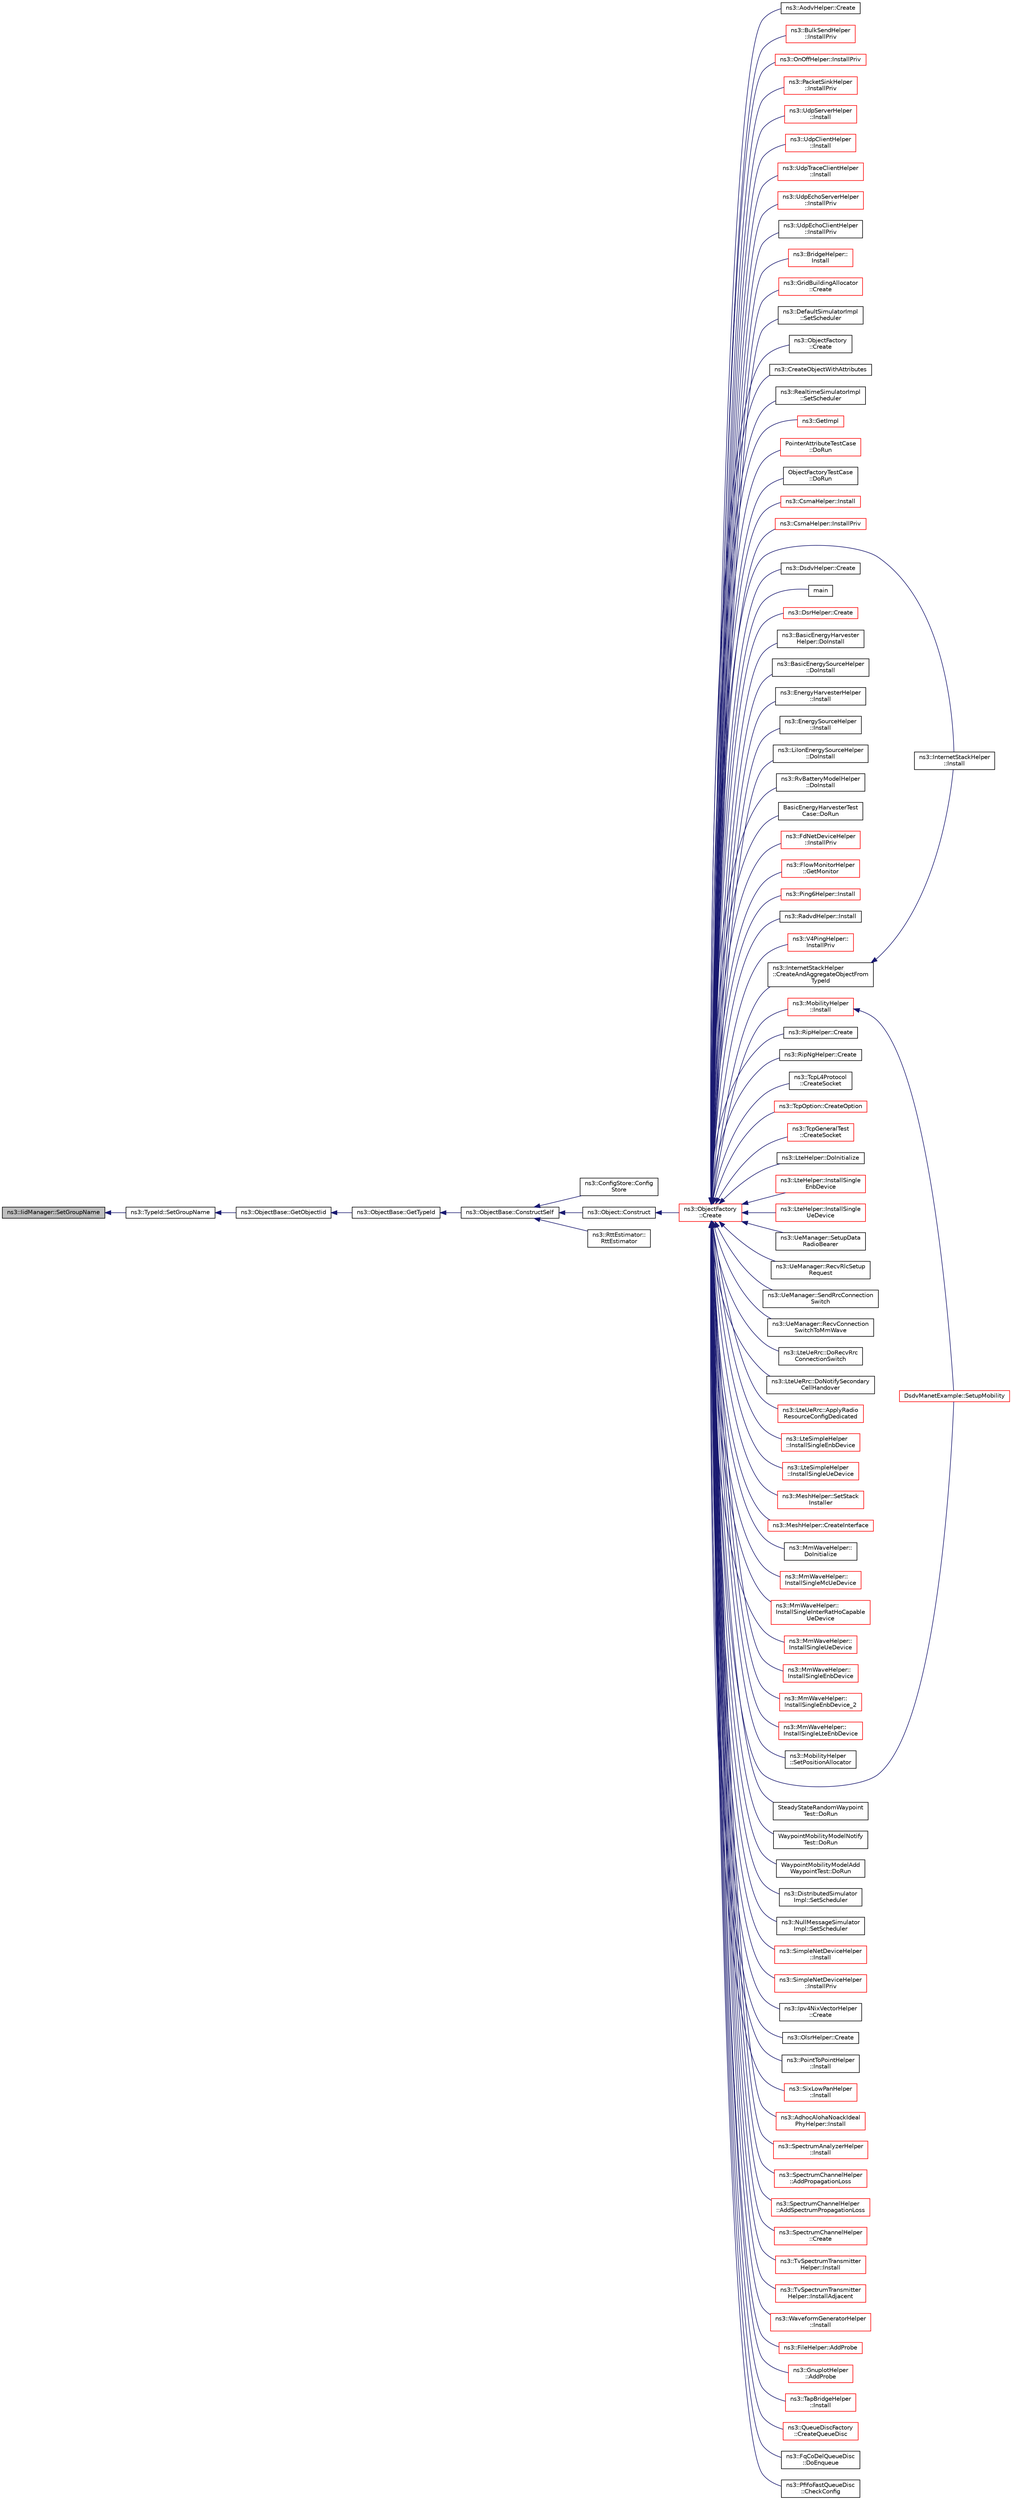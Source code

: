 digraph "ns3::IidManager::SetGroupName"
{
  edge [fontname="Helvetica",fontsize="10",labelfontname="Helvetica",labelfontsize="10"];
  node [fontname="Helvetica",fontsize="10",shape=record];
  rankdir="LR";
  Node1 [label="ns3::IidManager::SetGroupName",height=0.2,width=0.4,color="black", fillcolor="grey75", style="filled", fontcolor="black"];
  Node1 -> Node2 [dir="back",color="midnightblue",fontsize="10",style="solid"];
  Node2 [label="ns3::TypeId::SetGroupName",height=0.2,width=0.4,color="black", fillcolor="white", style="filled",URL="$d6/d11/classns3_1_1TypeId.html#a87ab97caba5bbbd080b4490576f8bb40"];
  Node2 -> Node3 [dir="back",color="midnightblue",fontsize="10",style="solid"];
  Node3 [label="ns3::ObjectBase::GetObjectIid",height=0.2,width=0.4,color="black", fillcolor="white", style="filled",URL="$d2/dac/classns3_1_1ObjectBase.html#a4fcfd18844c60f163c5dce52456d111b"];
  Node3 -> Node4 [dir="back",color="midnightblue",fontsize="10",style="solid"];
  Node4 [label="ns3::ObjectBase::GetTypeId",height=0.2,width=0.4,color="black", fillcolor="white", style="filled",URL="$d2/dac/classns3_1_1ObjectBase.html#a2b870298ebceaaeffc9d65e15c022eac"];
  Node4 -> Node5 [dir="back",color="midnightblue",fontsize="10",style="solid"];
  Node5 [label="ns3::ObjectBase::ConstructSelf",height=0.2,width=0.4,color="black", fillcolor="white", style="filled",URL="$d2/dac/classns3_1_1ObjectBase.html#a5cda18dec6d0744cb652a3ed60056958"];
  Node5 -> Node6 [dir="back",color="midnightblue",fontsize="10",style="solid"];
  Node6 [label="ns3::ConfigStore::Config\lStore",height=0.2,width=0.4,color="black", fillcolor="white", style="filled",URL="$da/d51/classns3_1_1ConfigStore.html#ab2c0c2707ae2dc5489acd4cfccd63fd4"];
  Node5 -> Node7 [dir="back",color="midnightblue",fontsize="10",style="solid"];
  Node7 [label="ns3::Object::Construct",height=0.2,width=0.4,color="black", fillcolor="white", style="filled",URL="$d9/d77/classns3_1_1Object.html#a636e8411dc5228771f45c9b805d348fa"];
  Node7 -> Node8 [dir="back",color="midnightblue",fontsize="10",style="solid"];
  Node8 [label="ns3::ObjectFactory\l::Create",height=0.2,width=0.4,color="red", fillcolor="white", style="filled",URL="$d5/d0d/classns3_1_1ObjectFactory.html#a18152e93f0a6fe184ed7300cb31e9896"];
  Node8 -> Node9 [dir="back",color="midnightblue",fontsize="10",style="solid"];
  Node9 [label="ns3::AodvHelper::Create",height=0.2,width=0.4,color="black", fillcolor="white", style="filled",URL="$d9/d4a/classns3_1_1AodvHelper.html#a4e588837b00d654debf150b149216b2d"];
  Node8 -> Node10 [dir="back",color="midnightblue",fontsize="10",style="solid"];
  Node10 [label="ns3::BulkSendHelper\l::InstallPriv",height=0.2,width=0.4,color="red", fillcolor="white", style="filled",URL="$d8/db0/classns3_1_1BulkSendHelper.html#af37244b494c47188464fe9a6f5b60768"];
  Node8 -> Node11 [dir="back",color="midnightblue",fontsize="10",style="solid"];
  Node11 [label="ns3::OnOffHelper::InstallPriv",height=0.2,width=0.4,color="red", fillcolor="white", style="filled",URL="$dd/d6a/classns3_1_1OnOffHelper.html#a590497c3610bcaac6fe3a4abe290bb6d"];
  Node8 -> Node12 [dir="back",color="midnightblue",fontsize="10",style="solid"];
  Node12 [label="ns3::PacketSinkHelper\l::InstallPriv",height=0.2,width=0.4,color="red", fillcolor="white", style="filled",URL="$d2/d7c/classns3_1_1PacketSinkHelper.html#abae857f9a8fcbd64ea5a470d0b980371"];
  Node8 -> Node13 [dir="back",color="midnightblue",fontsize="10",style="solid"];
  Node13 [label="ns3::UdpServerHelper\l::Install",height=0.2,width=0.4,color="red", fillcolor="white", style="filled",URL="$da/de7/classns3_1_1UdpServerHelper.html#a7a92fc7bb7f29540ede727090de225b1"];
  Node8 -> Node14 [dir="back",color="midnightblue",fontsize="10",style="solid"];
  Node14 [label="ns3::UdpClientHelper\l::Install",height=0.2,width=0.4,color="red", fillcolor="white", style="filled",URL="$db/d8a/classns3_1_1UdpClientHelper.html#acf9d93eb6e852b77ac81cf61ba93deb0"];
  Node8 -> Node15 [dir="back",color="midnightblue",fontsize="10",style="solid"];
  Node15 [label="ns3::UdpTraceClientHelper\l::Install",height=0.2,width=0.4,color="red", fillcolor="white", style="filled",URL="$d9/d9b/classns3_1_1UdpTraceClientHelper.html#a4fcfaf13cf6c34bd5742f3a8d29ab8b7"];
  Node8 -> Node16 [dir="back",color="midnightblue",fontsize="10",style="solid"];
  Node16 [label="ns3::UdpEchoServerHelper\l::InstallPriv",height=0.2,width=0.4,color="red", fillcolor="white", style="filled",URL="$de/d07/classns3_1_1UdpEchoServerHelper.html#ae2b4a8f6c0d4c3be9a5be414e82d8bfa"];
  Node8 -> Node17 [dir="back",color="midnightblue",fontsize="10",style="solid"];
  Node17 [label="ns3::UdpEchoClientHelper\l::InstallPriv",height=0.2,width=0.4,color="black", fillcolor="white", style="filled",URL="$d3/d47/classns3_1_1UdpEchoClientHelper.html#a9c2ed5eace3aca363c428dbc867f77ef"];
  Node8 -> Node18 [dir="back",color="midnightblue",fontsize="10",style="solid"];
  Node18 [label="ns3::BridgeHelper::\lInstall",height=0.2,width=0.4,color="red", fillcolor="white", style="filled",URL="$d5/d19/classns3_1_1BridgeHelper.html#aba53f6381b7adda00d9163840b072fa6"];
  Node8 -> Node19 [dir="back",color="midnightblue",fontsize="10",style="solid"];
  Node19 [label="ns3::GridBuildingAllocator\l::Create",height=0.2,width=0.4,color="red", fillcolor="white", style="filled",URL="$d5/df7/classns3_1_1GridBuildingAllocator.html#a83fa0127117f8e23a42ad7ab5b42e7cc"];
  Node8 -> Node20 [dir="back",color="midnightblue",fontsize="10",style="solid"];
  Node20 [label="ns3::DefaultSimulatorImpl\l::SetScheduler",height=0.2,width=0.4,color="black", fillcolor="white", style="filled",URL="$de/d04/classns3_1_1DefaultSimulatorImpl.html#a96241d5a8259aecbd9ad08ccd54c8708"];
  Node8 -> Node21 [dir="back",color="midnightblue",fontsize="10",style="solid"];
  Node21 [label="ns3::ObjectFactory\l::Create",height=0.2,width=0.4,color="black", fillcolor="white", style="filled",URL="$d5/d0d/classns3_1_1ObjectFactory.html#a87f49a6ba741eaf6314b827ee46e9fb0"];
  Node8 -> Node22 [dir="back",color="midnightblue",fontsize="10",style="solid"];
  Node22 [label="ns3::CreateObjectWithAttributes",height=0.2,width=0.4,color="black", fillcolor="white", style="filled",URL="$d8/d36/group__object.html#ga4b90e30f6cf96f37d4a646f3fc62cd06"];
  Node8 -> Node23 [dir="back",color="midnightblue",fontsize="10",style="solid"];
  Node23 [label="ns3::RealtimeSimulatorImpl\l::SetScheduler",height=0.2,width=0.4,color="black", fillcolor="white", style="filled",URL="$da/d73/classns3_1_1RealtimeSimulatorImpl.html#a78a2ca944f07e650018ce86c71986b3e"];
  Node8 -> Node24 [dir="back",color="midnightblue",fontsize="10",style="solid"];
  Node24 [label="ns3::GetImpl",height=0.2,width=0.4,color="red", fillcolor="white", style="filled",URL="$d4/d8b/group__simulator.html#ga42eb4eddad41528d4d99794a3dae3fd0",tooltip="Get the SimulatorImpl singleton. "];
  Node8 -> Node25 [dir="back",color="midnightblue",fontsize="10",style="solid"];
  Node25 [label="PointerAttributeTestCase\l::DoRun",height=0.2,width=0.4,color="red", fillcolor="white", style="filled",URL="$db/db3/classPointerAttributeTestCase.html#a4dd7258b7c7146be0a0ba69b9b5633d9",tooltip="Implementation to actually run this TestCase. "];
  Node8 -> Node26 [dir="back",color="midnightblue",fontsize="10",style="solid"];
  Node26 [label="ObjectFactoryTestCase\l::DoRun",height=0.2,width=0.4,color="black", fillcolor="white", style="filled",URL="$dd/db2/classObjectFactoryTestCase.html#ab6f760c13e727b5ca3205d5f28ea04f4",tooltip="Implementation to actually run this TestCase. "];
  Node8 -> Node27 [dir="back",color="midnightblue",fontsize="10",style="solid"];
  Node27 [label="ns3::CsmaHelper::Install",height=0.2,width=0.4,color="red", fillcolor="white", style="filled",URL="$d9/dbd/classns3_1_1CsmaHelper.html#af79a91372595230b0817200270ab84e7"];
  Node8 -> Node28 [dir="back",color="midnightblue",fontsize="10",style="solid"];
  Node28 [label="ns3::CsmaHelper::InstallPriv",height=0.2,width=0.4,color="red", fillcolor="white", style="filled",URL="$d9/dbd/classns3_1_1CsmaHelper.html#a9376eef03ab0534ce090b6ad135eb9c3"];
  Node8 -> Node29 [dir="back",color="midnightblue",fontsize="10",style="solid"];
  Node29 [label="DsdvManetExample::SetupMobility",height=0.2,width=0.4,color="red", fillcolor="white", style="filled",URL="$d3/d2a/classDsdvManetExample.html#ac515dc772b05a1a46122c97406c9d655"];
  Node8 -> Node30 [dir="back",color="midnightblue",fontsize="10",style="solid"];
  Node30 [label="ns3::DsdvHelper::Create",height=0.2,width=0.4,color="black", fillcolor="white", style="filled",URL="$d5/da7/classns3_1_1DsdvHelper.html#a3ddb5f954a8c681cf8d1b0bee78f772f"];
  Node8 -> Node31 [dir="back",color="midnightblue",fontsize="10",style="solid"];
  Node31 [label="main",height=0.2,width=0.4,color="black", fillcolor="white", style="filled",URL="$da/d74/dsr_8cc.html#a0ddf1224851353fc92bfbff6f499fa97"];
  Node8 -> Node32 [dir="back",color="midnightblue",fontsize="10",style="solid"];
  Node32 [label="ns3::DsrHelper::Create",height=0.2,width=0.4,color="red", fillcolor="white", style="filled",URL="$d2/d31/classns3_1_1DsrHelper.html#ad855c0aae21f5a7d6cc5ed6d31ac5034"];
  Node8 -> Node33 [dir="back",color="midnightblue",fontsize="10",style="solid"];
  Node33 [label="ns3::BasicEnergyHarvester\lHelper::DoInstall",height=0.2,width=0.4,color="black", fillcolor="white", style="filled",URL="$d2/d75/classns3_1_1BasicEnergyHarvesterHelper.html#a42ace98248e4b698ef6215bbfc6ad1e3"];
  Node8 -> Node34 [dir="back",color="midnightblue",fontsize="10",style="solid"];
  Node34 [label="ns3::BasicEnergySourceHelper\l::DoInstall",height=0.2,width=0.4,color="black", fillcolor="white", style="filled",URL="$d2/de0/classns3_1_1BasicEnergySourceHelper.html#af7d2739bd037fe4d2bbd0ca3800bf143"];
  Node8 -> Node35 [dir="back",color="midnightblue",fontsize="10",style="solid"];
  Node35 [label="ns3::EnergyHarvesterHelper\l::Install",height=0.2,width=0.4,color="black", fillcolor="white", style="filled",URL="$d5/dbd/classns3_1_1EnergyHarvesterHelper.html#a84cf9de6031011a94e84b44b7741eb91"];
  Node8 -> Node36 [dir="back",color="midnightblue",fontsize="10",style="solid"];
  Node36 [label="ns3::EnergySourceHelper\l::Install",height=0.2,width=0.4,color="black", fillcolor="white", style="filled",URL="$d5/db5/classns3_1_1EnergySourceHelper.html#a68818ee5bdc399fcf9023757355688a6"];
  Node8 -> Node37 [dir="back",color="midnightblue",fontsize="10",style="solid"];
  Node37 [label="ns3::LiIonEnergySourceHelper\l::DoInstall",height=0.2,width=0.4,color="black", fillcolor="white", style="filled",URL="$d3/d9f/classns3_1_1LiIonEnergySourceHelper.html#a7ffdcf165c662ba803efb41a52988823"];
  Node8 -> Node38 [dir="back",color="midnightblue",fontsize="10",style="solid"];
  Node38 [label="ns3::RvBatteryModelHelper\l::DoInstall",height=0.2,width=0.4,color="black", fillcolor="white", style="filled",URL="$d0/d83/classns3_1_1RvBatteryModelHelper.html#aceba08f2b9500b33f225b0abcd2ec65b"];
  Node8 -> Node39 [dir="back",color="midnightblue",fontsize="10",style="solid"];
  Node39 [label="BasicEnergyHarvesterTest\lCase::DoRun",height=0.2,width=0.4,color="black", fillcolor="white", style="filled",URL="$d7/da4/classBasicEnergyHarvesterTestCase.html#a0ccc441de009ad419be183aae7398576",tooltip="Implementation to actually run this TestCase. "];
  Node8 -> Node40 [dir="back",color="midnightblue",fontsize="10",style="solid"];
  Node40 [label="ns3::FdNetDeviceHelper\l::InstallPriv",height=0.2,width=0.4,color="red", fillcolor="white", style="filled",URL="$d1/def/classns3_1_1FdNetDeviceHelper.html#adf0e4f64b03f7203f7080b50f412a970"];
  Node8 -> Node41 [dir="back",color="midnightblue",fontsize="10",style="solid"];
  Node41 [label="ns3::FlowMonitorHelper\l::GetMonitor",height=0.2,width=0.4,color="red", fillcolor="white", style="filled",URL="$d5/d2d/classns3_1_1FlowMonitorHelper.html#aa250a2bd2fe270cd743caf1cce482a86",tooltip="Retrieve the FlowMonitor object created by the Install* methods. "];
  Node8 -> Node42 [dir="back",color="midnightblue",fontsize="10",style="solid"];
  Node42 [label="ns3::Ping6Helper::Install",height=0.2,width=0.4,color="red", fillcolor="white", style="filled",URL="$d4/dd1/classns3_1_1Ping6Helper.html#a3f450b54b353b5181dec6c6d69733e0a",tooltip="Install the application in Nodes. "];
  Node8 -> Node43 [dir="back",color="midnightblue",fontsize="10",style="solid"];
  Node43 [label="ns3::RadvdHelper::Install",height=0.2,width=0.4,color="black", fillcolor="white", style="filled",URL="$dc/d24/classns3_1_1RadvdHelper.html#ac0d0b33362b5bf0b852f01623f952ab1",tooltip="Install the application in a Node. "];
  Node8 -> Node44 [dir="back",color="midnightblue",fontsize="10",style="solid"];
  Node44 [label="ns3::V4PingHelper::\lInstallPriv",height=0.2,width=0.4,color="red", fillcolor="white", style="filled",URL="$d6/dc4/classns3_1_1V4PingHelper.html#ac1e337798f860d0a311ae6c75c43bb43",tooltip="Do the actual application installation in the node. "];
  Node8 -> Node45 [dir="back",color="midnightblue",fontsize="10",style="solid"];
  Node45 [label="ns3::InternetStackHelper\l::CreateAndAggregateObjectFrom\lTypeId",height=0.2,width=0.4,color="black", fillcolor="white", style="filled",URL="$da/d33/classns3_1_1InternetStackHelper.html#a6605ba9c1bbfdf9ebe09c5dbcfce2451",tooltip="create an object from its TypeId and aggregates it to the node "];
  Node45 -> Node46 [dir="back",color="midnightblue",fontsize="10",style="solid"];
  Node46 [label="ns3::InternetStackHelper\l::Install",height=0.2,width=0.4,color="black", fillcolor="white", style="filled",URL="$da/d33/classns3_1_1InternetStackHelper.html#a14b0da37b1617255bf1078c11a108dce"];
  Node8 -> Node46 [dir="back",color="midnightblue",fontsize="10",style="solid"];
  Node8 -> Node47 [dir="back",color="midnightblue",fontsize="10",style="solid"];
  Node47 [label="ns3::RipHelper::Create",height=0.2,width=0.4,color="black", fillcolor="white", style="filled",URL="$db/d9d/classns3_1_1RipHelper.html#af9b89490714b2f494beec7a0f628346b"];
  Node8 -> Node48 [dir="back",color="midnightblue",fontsize="10",style="solid"];
  Node48 [label="ns3::RipNgHelper::Create",height=0.2,width=0.4,color="black", fillcolor="white", style="filled",URL="$d8/dbc/classns3_1_1RipNgHelper.html#a92474bbd2a8816e8e847deb32f240525"];
  Node8 -> Node49 [dir="back",color="midnightblue",fontsize="10",style="solid"];
  Node49 [label="ns3::TcpL4Protocol\l::CreateSocket",height=0.2,width=0.4,color="black", fillcolor="white", style="filled",URL="$df/dc9/classns3_1_1TcpL4Protocol.html#ae5d3e3fd9fa44cc80d3ae5f62e4dfb82",tooltip="Create a TCP socket using the specified congestion control algorithm TypeId. "];
  Node8 -> Node50 [dir="back",color="midnightblue",fontsize="10",style="solid"];
  Node50 [label="ns3::TcpOption::CreateOption",height=0.2,width=0.4,color="red", fillcolor="white", style="filled",URL="$d0/dd7/classns3_1_1TcpOption.html#a342764c94f23eae9c093534312f7a5d4",tooltip="Creates an option. "];
  Node8 -> Node51 [dir="back",color="midnightblue",fontsize="10",style="solid"];
  Node51 [label="ns3::TcpGeneralTest\l::CreateSocket",height=0.2,width=0.4,color="red", fillcolor="white", style="filled",URL="$d2/dfd/classns3_1_1TcpGeneralTest.html#a6db100da714de812ebab9756f9139c9a",tooltip="Create a socket. "];
  Node8 -> Node52 [dir="back",color="midnightblue",fontsize="10",style="solid"];
  Node52 [label="ns3::LteHelper::DoInitialize",height=0.2,width=0.4,color="black", fillcolor="white", style="filled",URL="$d6/d63/classns3_1_1LteHelper.html#a4acf9e9b86dc00f643a54d3e34b4c315"];
  Node8 -> Node53 [dir="back",color="midnightblue",fontsize="10",style="solid"];
  Node53 [label="ns3::LteHelper::InstallSingle\lEnbDevice",height=0.2,width=0.4,color="red", fillcolor="white", style="filled",URL="$d6/d63/classns3_1_1LteHelper.html#afac168014c3a4ac5c30bfd7c1d09cb96"];
  Node8 -> Node54 [dir="back",color="midnightblue",fontsize="10",style="solid"];
  Node54 [label="ns3::LteHelper::InstallSingle\lUeDevice",height=0.2,width=0.4,color="red", fillcolor="white", style="filled",URL="$d6/d63/classns3_1_1LteHelper.html#afa6e13db5742241f48f8f4b8533b67f6"];
  Node8 -> Node55 [dir="back",color="midnightblue",fontsize="10",style="solid"];
  Node55 [label="ns3::UeManager::SetupData\lRadioBearer",height=0.2,width=0.4,color="black", fillcolor="white", style="filled",URL="$de/d99/classns3_1_1UeManager.html#a75f49cd54eb63c79c696779aa518cf19"];
  Node8 -> Node56 [dir="back",color="midnightblue",fontsize="10",style="solid"];
  Node56 [label="ns3::UeManager::RecvRlcSetup\lRequest",height=0.2,width=0.4,color="black", fillcolor="white", style="filled",URL="$de/d99/classns3_1_1UeManager.html#a52d52fa9ab13eecfc3ccf82262e03e1c"];
  Node8 -> Node57 [dir="back",color="midnightblue",fontsize="10",style="solid"];
  Node57 [label="ns3::UeManager::SendRrcConnection\lSwitch",height=0.2,width=0.4,color="black", fillcolor="white", style="filled",URL="$de/d99/classns3_1_1UeManager.html#ab36bf5ac97f7023d2ef825124f95f839"];
  Node8 -> Node58 [dir="back",color="midnightblue",fontsize="10",style="solid"];
  Node58 [label="ns3::UeManager::RecvConnection\lSwitchToMmWave",height=0.2,width=0.4,color="black", fillcolor="white", style="filled",URL="$de/d99/classns3_1_1UeManager.html#a258642f79552f6e9ac3116470085286e"];
  Node8 -> Node59 [dir="back",color="midnightblue",fontsize="10",style="solid"];
  Node59 [label="ns3::LteUeRrc::DoRecvRrc\lConnectionSwitch",height=0.2,width=0.4,color="black", fillcolor="white", style="filled",URL="$d7/d1c/classns3_1_1LteUeRrc.html#a7d1bed1ac9bb691c81591d16d21206a0",tooltip="Part of the RRC protocol. Implement the LteUeRrcSapProvider:;RecvRrcConnectionSwitch interface..."];
  Node8 -> Node60 [dir="back",color="midnightblue",fontsize="10",style="solid"];
  Node60 [label="ns3::LteUeRrc::DoNotifySecondary\lCellHandover",height=0.2,width=0.4,color="black", fillcolor="white", style="filled",URL="$d7/d1c/classns3_1_1LteUeRrc.html#a267060251aa6f801b7b1b1b69b7aa889"];
  Node8 -> Node61 [dir="back",color="midnightblue",fontsize="10",style="solid"];
  Node61 [label="ns3::LteUeRrc::ApplyRadio\lResourceConfigDedicated",height=0.2,width=0.4,color="red", fillcolor="white", style="filled",URL="$d7/d1c/classns3_1_1LteUeRrc.html#af7c2bc93366a56a35793c3ef6bce5ce3"];
  Node8 -> Node62 [dir="back",color="midnightblue",fontsize="10",style="solid"];
  Node62 [label="ns3::LteSimpleHelper\l::InstallSingleEnbDevice",height=0.2,width=0.4,color="red", fillcolor="white", style="filled",URL="$de/d73/classns3_1_1LteSimpleHelper.html#a11fa8933e6487a366ed4a9652c3b2950"];
  Node8 -> Node63 [dir="back",color="midnightblue",fontsize="10",style="solid"];
  Node63 [label="ns3::LteSimpleHelper\l::InstallSingleUeDevice",height=0.2,width=0.4,color="red", fillcolor="white", style="filled",URL="$de/d73/classns3_1_1LteSimpleHelper.html#a4416da6e8b2bb30909b32b9a82dfd4c0"];
  Node8 -> Node64 [dir="back",color="midnightblue",fontsize="10",style="solid"];
  Node64 [label="ns3::MeshHelper::SetStack\lInstaller",height=0.2,width=0.4,color="red", fillcolor="white", style="filled",URL="$dd/dd0/classns3_1_1MeshHelper.html#ac1074aff829d0cde1659bdef572880ca"];
  Node8 -> Node65 [dir="back",color="midnightblue",fontsize="10",style="solid"];
  Node65 [label="ns3::MeshHelper::CreateInterface",height=0.2,width=0.4,color="red", fillcolor="white", style="filled",URL="$dd/dd0/classns3_1_1MeshHelper.html#accb4af36cfa3563ff53aa8a3dc085d94"];
  Node8 -> Node66 [dir="back",color="midnightblue",fontsize="10",style="solid"];
  Node66 [label="ns3::MmWaveHelper::\lDoInitialize",height=0.2,width=0.4,color="black", fillcolor="white", style="filled",URL="$dd/d6b/classns3_1_1MmWaveHelper.html#adfc73e7ce8c8bf424516670fd3c19592"];
  Node8 -> Node67 [dir="back",color="midnightblue",fontsize="10",style="solid"];
  Node67 [label="ns3::MmWaveHelper::\lInstallSingleMcUeDevice",height=0.2,width=0.4,color="red", fillcolor="white", style="filled",URL="$dd/d6b/classns3_1_1MmWaveHelper.html#a236cf69b7851d5bdf0c532c47dd19bd5"];
  Node8 -> Node68 [dir="back",color="midnightblue",fontsize="10",style="solid"];
  Node68 [label="ns3::MmWaveHelper::\lInstallSingleInterRatHoCapable\lUeDevice",height=0.2,width=0.4,color="red", fillcolor="white", style="filled",URL="$dd/d6b/classns3_1_1MmWaveHelper.html#ab39af31d58b43a27347c95ef8f999591"];
  Node8 -> Node69 [dir="back",color="midnightblue",fontsize="10",style="solid"];
  Node69 [label="ns3::MmWaveHelper::\lInstallSingleUeDevice",height=0.2,width=0.4,color="red", fillcolor="white", style="filled",URL="$dd/d6b/classns3_1_1MmWaveHelper.html#a2a37293b8b5542851f3c74cec20d44df"];
  Node8 -> Node70 [dir="back",color="midnightblue",fontsize="10",style="solid"];
  Node70 [label="ns3::MmWaveHelper::\lInstallSingleEnbDevice",height=0.2,width=0.4,color="red", fillcolor="white", style="filled",URL="$dd/d6b/classns3_1_1MmWaveHelper.html#a3198d03edd662d9d9e46f5895f0217db"];
  Node8 -> Node71 [dir="back",color="midnightblue",fontsize="10",style="solid"];
  Node71 [label="ns3::MmWaveHelper::\lInstallSingleEnbDevice_2",height=0.2,width=0.4,color="red", fillcolor="white", style="filled",URL="$dd/d6b/classns3_1_1MmWaveHelper.html#a9e8fdb55ce66ac62798d0707edb9d871"];
  Node8 -> Node72 [dir="back",color="midnightblue",fontsize="10",style="solid"];
  Node72 [label="ns3::MmWaveHelper::\lInstallSingleLteEnbDevice",height=0.2,width=0.4,color="red", fillcolor="white", style="filled",URL="$dd/d6b/classns3_1_1MmWaveHelper.html#aaeb59f78f5681d696fe4b3ddea022406"];
  Node8 -> Node73 [dir="back",color="midnightblue",fontsize="10",style="solid"];
  Node73 [label="ns3::MobilityHelper\l::SetPositionAllocator",height=0.2,width=0.4,color="black", fillcolor="white", style="filled",URL="$d8/def/classns3_1_1MobilityHelper.html#a8301233f4c276cdf9a6ff6baca182bd2"];
  Node8 -> Node74 [dir="back",color="midnightblue",fontsize="10",style="solid"];
  Node74 [label="ns3::MobilityHelper\l::Install",height=0.2,width=0.4,color="red", fillcolor="white", style="filled",URL="$d8/def/classns3_1_1MobilityHelper.html#a07737960ee95c0777109cf2994dd97ae",tooltip="\"Layout\" a single node according to the current position allocator type. "];
  Node74 -> Node29 [dir="back",color="midnightblue",fontsize="10",style="solid"];
  Node8 -> Node75 [dir="back",color="midnightblue",fontsize="10",style="solid"];
  Node75 [label="SteadyStateRandomWaypoint\lTest::DoRun",height=0.2,width=0.4,color="black", fillcolor="white", style="filled",URL="$db/d67/classSteadyStateRandomWaypointTest.html#a06b559358eab241daa3a937a038729df",tooltip="Implementation to actually run this TestCase. "];
  Node8 -> Node76 [dir="back",color="midnightblue",fontsize="10",style="solid"];
  Node76 [label="WaypointMobilityModelNotify\lTest::DoRun",height=0.2,width=0.4,color="black", fillcolor="white", style="filled",URL="$d6/df3/classWaypointMobilityModelNotifyTest.html#a3806dd9c9361141fade8ce51021e33ff",tooltip="Implementation to actually run this TestCase. "];
  Node8 -> Node77 [dir="back",color="midnightblue",fontsize="10",style="solid"];
  Node77 [label="WaypointMobilityModelAdd\lWaypointTest::DoRun",height=0.2,width=0.4,color="black", fillcolor="white", style="filled",URL="$d7/d3d/classWaypointMobilityModelAddWaypointTest.html#afab2502065d56508a1c71a8c78115c25",tooltip="Implementation to actually run this TestCase. "];
  Node8 -> Node78 [dir="back",color="midnightblue",fontsize="10",style="solid"];
  Node78 [label="ns3::DistributedSimulator\lImpl::SetScheduler",height=0.2,width=0.4,color="black", fillcolor="white", style="filled",URL="$d7/df7/classns3_1_1DistributedSimulatorImpl.html#ab30dedff30255b2a6ccd71e58010ac6e"];
  Node8 -> Node79 [dir="back",color="midnightblue",fontsize="10",style="solid"];
  Node79 [label="ns3::NullMessageSimulator\lImpl::SetScheduler",height=0.2,width=0.4,color="black", fillcolor="white", style="filled",URL="$db/dea/classns3_1_1NullMessageSimulatorImpl.html#a41a3b29c50b30e5a368824aa74819398"];
  Node8 -> Node80 [dir="back",color="midnightblue",fontsize="10",style="solid"];
  Node80 [label="ns3::SimpleNetDeviceHelper\l::Install",height=0.2,width=0.4,color="red", fillcolor="white", style="filled",URL="$d5/d81/classns3_1_1SimpleNetDeviceHelper.html#a35bed9cee32d306362d3e24dfeef4513"];
  Node8 -> Node81 [dir="back",color="midnightblue",fontsize="10",style="solid"];
  Node81 [label="ns3::SimpleNetDeviceHelper\l::InstallPriv",height=0.2,width=0.4,color="red", fillcolor="white", style="filled",URL="$d5/d81/classns3_1_1SimpleNetDeviceHelper.html#a9e4668526669e31a0da0c94f5ebb55ba"];
  Node8 -> Node82 [dir="back",color="midnightblue",fontsize="10",style="solid"];
  Node82 [label="ns3::Ipv4NixVectorHelper\l::Create",height=0.2,width=0.4,color="black", fillcolor="white", style="filled",URL="$da/d72/classns3_1_1Ipv4NixVectorHelper.html#a803ebba1b96868068ae0c23b26ae0325"];
  Node8 -> Node83 [dir="back",color="midnightblue",fontsize="10",style="solid"];
  Node83 [label="ns3::OlsrHelper::Create",height=0.2,width=0.4,color="black", fillcolor="white", style="filled",URL="$d5/d00/classns3_1_1OlsrHelper.html#abf3f54af63afa19675712bee4934ad82"];
  Node8 -> Node84 [dir="back",color="midnightblue",fontsize="10",style="solid"];
  Node84 [label="ns3::PointToPointHelper\l::Install",height=0.2,width=0.4,color="black", fillcolor="white", style="filled",URL="$d5/d0d/classns3_1_1PointToPointHelper.html#aecfc3e7bc34a5fa9707b26df08ef913a"];
  Node8 -> Node85 [dir="back",color="midnightblue",fontsize="10",style="solid"];
  Node85 [label="ns3::SixLowPanHelper\l::Install",height=0.2,width=0.4,color="red", fillcolor="white", style="filled",URL="$de/d23/classns3_1_1SixLowPanHelper.html#a638d855fa28d59736b59446aefccf7b3",tooltip="Install the SixLoWPAN stack on top of an existing NetDevice. "];
  Node8 -> Node86 [dir="back",color="midnightblue",fontsize="10",style="solid"];
  Node86 [label="ns3::AdhocAlohaNoackIdeal\lPhyHelper::Install",height=0.2,width=0.4,color="red", fillcolor="white", style="filled",URL="$d6/d7d/classns3_1_1AdhocAlohaNoackIdealPhyHelper.html#a0b9cb9d602fd1027f7f39a776e745abe"];
  Node8 -> Node87 [dir="back",color="midnightblue",fontsize="10",style="solid"];
  Node87 [label="ns3::SpectrumAnalyzerHelper\l::Install",height=0.2,width=0.4,color="red", fillcolor="white", style="filled",URL="$d6/d5d/classns3_1_1SpectrumAnalyzerHelper.html#a64479eb63eb6b5ad5536ee8ecf2c717a"];
  Node8 -> Node88 [dir="back",color="midnightblue",fontsize="10",style="solid"];
  Node88 [label="ns3::SpectrumChannelHelper\l::AddPropagationLoss",height=0.2,width=0.4,color="red", fillcolor="white", style="filled",URL="$d5/d9c/classns3_1_1SpectrumChannelHelper.html#ab23845170770bda5be7ee8a2b42c452b"];
  Node8 -> Node89 [dir="back",color="midnightblue",fontsize="10",style="solid"];
  Node89 [label="ns3::SpectrumChannelHelper\l::AddSpectrumPropagationLoss",height=0.2,width=0.4,color="red", fillcolor="white", style="filled",URL="$d5/d9c/classns3_1_1SpectrumChannelHelper.html#a135e8ad3b8399671db56d112929f9611"];
  Node8 -> Node90 [dir="back",color="midnightblue",fontsize="10",style="solid"];
  Node90 [label="ns3::SpectrumChannelHelper\l::Create",height=0.2,width=0.4,color="red", fillcolor="white", style="filled",URL="$d5/d9c/classns3_1_1SpectrumChannelHelper.html#a419ea84f5046763085f94f38af319fb9"];
  Node8 -> Node91 [dir="back",color="midnightblue",fontsize="10",style="solid"];
  Node91 [label="ns3::TvSpectrumTransmitter\lHelper::Install",height=0.2,width=0.4,color="red", fillcolor="white", style="filled",URL="$d9/d54/classns3_1_1TvSpectrumTransmitterHelper.html#af745c914e5162e1d07d88d889f92942a"];
  Node8 -> Node92 [dir="back",color="midnightblue",fontsize="10",style="solid"];
  Node92 [label="ns3::TvSpectrumTransmitter\lHelper::InstallAdjacent",height=0.2,width=0.4,color="red", fillcolor="white", style="filled",URL="$d9/d54/classns3_1_1TvSpectrumTransmitterHelper.html#a671aa2a952822ecf3a74db1e7f643541"];
  Node8 -> Node93 [dir="back",color="midnightblue",fontsize="10",style="solid"];
  Node93 [label="ns3::WaveformGeneratorHelper\l::Install",height=0.2,width=0.4,color="red", fillcolor="white", style="filled",URL="$d8/d01/classns3_1_1WaveformGeneratorHelper.html#a61d491cf9b6488bf5ff1b7ae2f245eb0"];
  Node8 -> Node94 [dir="back",color="midnightblue",fontsize="10",style="solid"];
  Node94 [label="ns3::FileHelper::AddProbe",height=0.2,width=0.4,color="red", fillcolor="white", style="filled",URL="$d4/ded/classns3_1_1FileHelper.html#a9783aea2aed4b310288ed1b79af1f66e",tooltip="Adds a probe to be used to write values to files. "];
  Node8 -> Node95 [dir="back",color="midnightblue",fontsize="10",style="solid"];
  Node95 [label="ns3::GnuplotHelper\l::AddProbe",height=0.2,width=0.4,color="red", fillcolor="white", style="filled",URL="$de/d3f/classns3_1_1GnuplotHelper.html#ad5e798aeffe53074d5792ee2d33561ec",tooltip="Adds a probe to be used to make the plot. "];
  Node8 -> Node96 [dir="back",color="midnightblue",fontsize="10",style="solid"];
  Node96 [label="ns3::TapBridgeHelper\l::Install",height=0.2,width=0.4,color="red", fillcolor="white", style="filled",URL="$db/d2f/classns3_1_1TapBridgeHelper.html#a3bc88e67e28990845ce6cab3e7cafd6e"];
  Node8 -> Node97 [dir="back",color="midnightblue",fontsize="10",style="solid"];
  Node97 [label="ns3::QueueDiscFactory\l::CreateQueueDisc",height=0.2,width=0.4,color="red", fillcolor="white", style="filled",URL="$da/d95/classns3_1_1QueueDiscFactory.html#a54976e363c67dc502dc67bafbdb59669",tooltip="Create a queue disc with the currently stored configuration. "];
  Node8 -> Node98 [dir="back",color="midnightblue",fontsize="10",style="solid"];
  Node98 [label="ns3::FqCoDelQueueDisc\l::DoEnqueue",height=0.2,width=0.4,color="black", fillcolor="white", style="filled",URL="$d3/df2/classns3_1_1FqCoDelQueueDisc.html#a9763ff304b86d8c3d2f951d20e102d0a"];
  Node8 -> Node99 [dir="back",color="midnightblue",fontsize="10",style="solid"];
  Node99 [label="ns3::PfifoFastQueueDisc\l::CheckConfig",height=0.2,width=0.4,color="black", fillcolor="white", style="filled",URL="$d4/da2/classns3_1_1PfifoFastQueueDisc.html#a9fa5e68b79b7431cd734f4e8845bdced"];
  Node5 -> Node100 [dir="back",color="midnightblue",fontsize="10",style="solid"];
  Node100 [label="ns3::RttEstimator::\lRttEstimator",height=0.2,width=0.4,color="black", fillcolor="white", style="filled",URL="$da/d1f/classns3_1_1RttEstimator.html#a86696ed57483bf9e19abbf6978c46581"];
}

